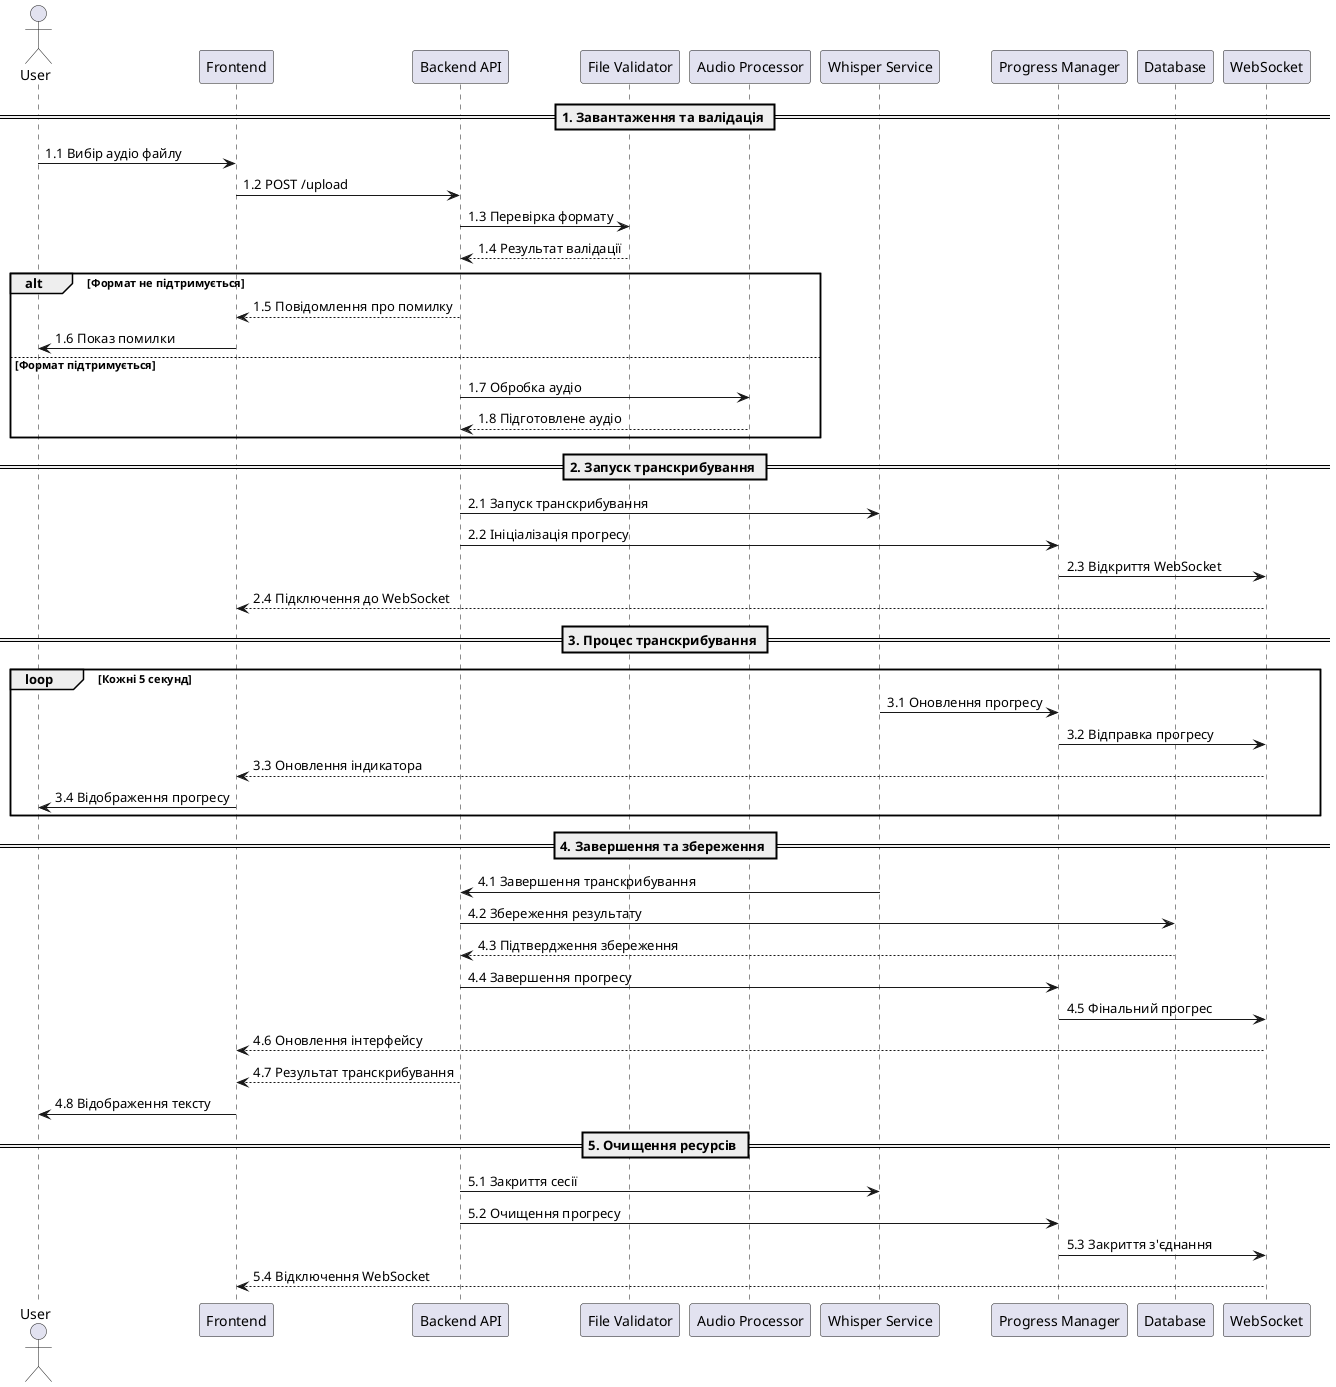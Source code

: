 @startuml Transcription Process Sequence Diagram

actor User
participant "Frontend" as FE
participant "Backend API" as API
participant "File Validator" as FV
participant "Audio Processor" as AP
participant "Whisper Service" as WS
participant "Progress Manager" as PM
participant "Database" as DB
participant "WebSocket" as WSock

== 1. Завантаження та валідація ==
User -> FE: 1.1 Вибір аудіо файлу
FE -> API: 1.2 POST /upload
API -> FV: 1.3 Перевірка формату
FV --> API: 1.4 Результат валідації
alt Формат не підтримується
    API --> FE: 1.5 Повідомлення про помилку
    FE -> User: 1.6 Показ помилки
else Формат підтримується
    API -> AP: 1.7 Обробка аудіо
    AP --> API: 1.8 Підготовлене аудіо
end

== 2. Запуск транскрибування ==
API -> WS: 2.1 Запуск транскрибування
API -> PM: 2.2 Ініціалізація прогресу
PM -> WSock: 2.3 Відкриття WebSocket
WSock --> FE: 2.4 Підключення до WebSocket

== 3. Процес транскрибування ==
loop Кожні 5 секунд
    WS -> PM: 3.1 Оновлення прогресу
    PM -> WSock: 3.2 Відправка прогресу
    WSock --> FE: 3.3 Оновлення індикатора
    FE -> User: 3.4 Відображення прогресу
end

== 4. Завершення та збереження ==
WS -> API: 4.1 Завершення транскрибування
API -> DB: 4.2 Збереження результату
DB --> API: 4.3 Підтвердження збереження
API -> PM: 4.4 Завершення прогресу
PM -> WSock: 4.5 Фінальний прогрес
WSock --> FE: 4.6 Оновлення інтерфейсу
API --> FE: 4.7 Результат транскрибування
FE -> User: 4.8 Відображення тексту

== 5. Очищення ресурсів ==
API -> WS: 5.1 Закриття сесії
API -> PM: 5.2 Очищення прогресу
PM -> WSock: 5.3 Закриття з'єднання
WSock --> FE: 5.4 Відключення WebSocket

@enduml 